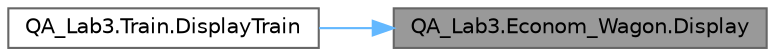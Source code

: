 digraph "QA_Lab3.Econom_Wagon.Display"
{
 // LATEX_PDF_SIZE
  bgcolor="transparent";
  edge [fontname=Helvetica,fontsize=10,labelfontname=Helvetica,labelfontsize=10];
  node [fontname=Helvetica,fontsize=10,shape=box,height=0.2,width=0.4];
  rankdir="RL";
  Node1 [label="QA_Lab3.Econom_Wagon.Display",height=0.2,width=0.4,color="gray40", fillcolor="grey60", style="filled", fontcolor="black",tooltip="Вывод информации о плацкартном вагоне"];
  Node1 -> Node2 [dir="back",color="steelblue1",style="solid"];
  Node2 [label="QA_Lab3.Train.DisplayTrain",height=0.2,width=0.4,color="grey40", fillcolor="white", style="filled",URL="$class_q_a___lab3_1_1_train.html#aed6307753b7452b96771fee5343e983d",tooltip="Вывод информации о поезде"];
}
